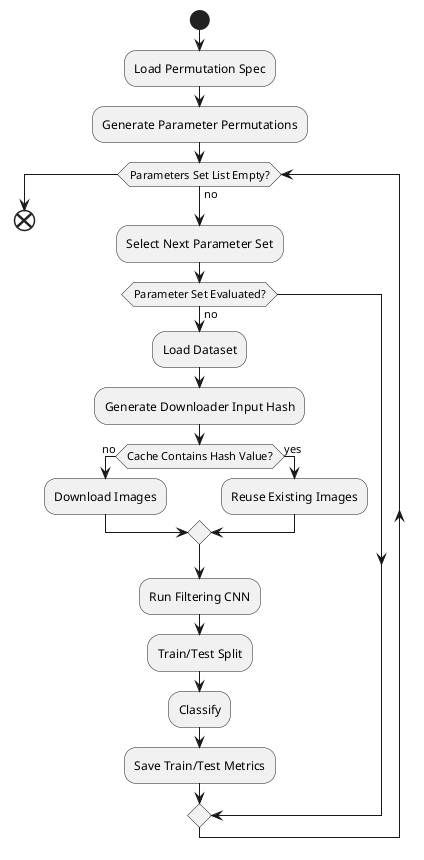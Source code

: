 @startuml
skinparam monochrome true

start

:Load Permutation Spec;
:Generate Parameter Permutations;
while (Parameters Set List Empty?) is (no)
	:Select Next Parameter Set;
	if (Parameter Set Evaluated?) then (no)
		:Load Dataset;
		:Generate Downloader Input Hash;
		if (Cache Contains Hash Value?) then (no)
			:Download Images;
		else (yes)
			:Reuse Existing Images;
		endif
		:Run Filtering CNN;
		:Train/Test Split;
		:Classify;
		:Save Train/Test Metrics;
	endif
endwhile

end

@enduml
